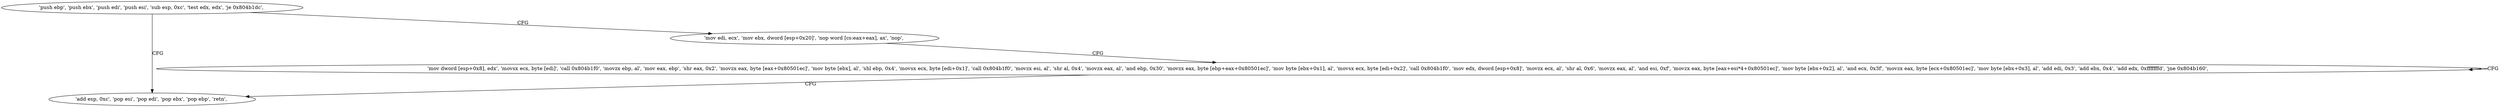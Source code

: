 digraph "func" {
"134525248" [label = "'push ebp', 'push ebx', 'push edi', 'push esi', 'sub esp, 0xc', 'test edx, edx', 'je 0x804b1dc', " ]
"134525404" [label = "'add esp, 0xc', 'pop esi', 'pop edi', 'pop ebx', 'pop ebp', 'retn', " ]
"134525263" [label = "'mov edi, ecx', 'mov ebx, dword [esp+0x20]', 'nop word [cs:eax+eax], ax', 'nop', " ]
"134525280" [label = "'mov dword [esp+0x8], edx', 'movsx ecx, byte [edi]', 'call 0x804b1f0', 'movzx ebp, al', 'mov eax, ebp', 'shr eax, 0x2', 'movzx eax, byte [eax+0x80501ec]', 'mov byte [ebx], al', 'shl ebp, 0x4', 'movsx ecx, byte [edi+0x1]', 'call 0x804b1f0', 'movzx esi, al', 'shr al, 0x4', 'movzx eax, al', 'and ebp, 0x30', 'movzx eax, byte [ebp+eax+0x80501ec]', 'mov byte [ebx+0x1], al', 'movsx ecx, byte [edi+0x2]', 'call 0x804b1f0', 'mov edx, dword [esp+0x8]', 'movzx ecx, al', 'shr al, 0x6', 'movzx eax, al', 'and esi, 0xf', 'movzx eax, byte [eax+esi*4+0x80501ec]', 'mov byte [ebx+0x2], al', 'and ecx, 0x3f', 'movzx eax, byte [ecx+0x80501ec]', 'mov byte [ebx+0x3], al', 'add edi, 0x3', 'add ebx, 0x4', 'add edx, 0xfffffffd', 'jne 0x804b160', " ]
"134525248" -> "134525404" [ label = "CFG" ]
"134525248" -> "134525263" [ label = "CFG" ]
"134525263" -> "134525280" [ label = "CFG" ]
"134525280" -> "134525280" [ label = "CFG" ]
"134525280" -> "134525404" [ label = "CFG" ]
}
